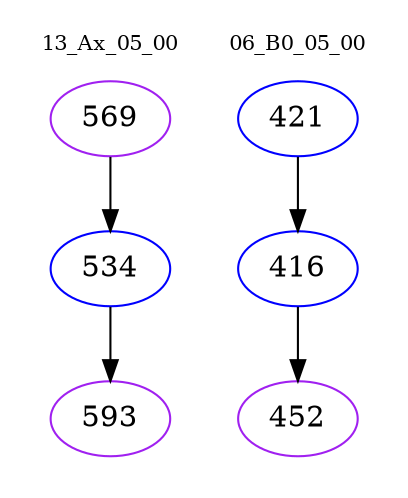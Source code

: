 digraph{
subgraph cluster_0 {
color = white
label = "13_Ax_05_00";
fontsize=10;
T0_569 [label="569", color="purple"]
T0_569 -> T0_534 [color="black"]
T0_534 [label="534", color="blue"]
T0_534 -> T0_593 [color="black"]
T0_593 [label="593", color="purple"]
}
subgraph cluster_1 {
color = white
label = "06_B0_05_00";
fontsize=10;
T1_421 [label="421", color="blue"]
T1_421 -> T1_416 [color="black"]
T1_416 [label="416", color="blue"]
T1_416 -> T1_452 [color="black"]
T1_452 [label="452", color="purple"]
}
}
